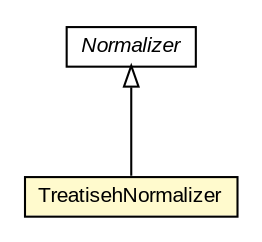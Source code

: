 #!/usr/local/bin/dot
#
# Class diagram 
# Generated by UMLGraph version R5_6-24-gf6e263 (http://www.umlgraph.org/)
#

digraph G {
	edge [fontname="arial",fontsize=10,labelfontname="arial",labelfontsize=10];
	node [fontname="arial",fontsize=10,shape=plaintext];
	nodesep=0.25;
	ranksep=0.5;
	// edu.arizona.biosemantics.semanticmarkup.ling.normalize.lib.TreatisehNormalizer
	c141880 [label=<<table title="edu.arizona.biosemantics.semanticmarkup.ling.normalize.lib.TreatisehNormalizer" border="0" cellborder="1" cellspacing="0" cellpadding="2" port="p" bgcolor="lemonChiffon" href="./TreatisehNormalizer.html">
		<tr><td><table border="0" cellspacing="0" cellpadding="1">
<tr><td align="center" balign="center"> TreatisehNormalizer </td></tr>
		</table></td></tr>
		</table>>, URL="./TreatisehNormalizer.html", fontname="arial", fontcolor="black", fontsize=10.0];
	// edu.arizona.biosemantics.semanticmarkup.ling.normalize.lib.Normalizer
	c141884 [label=<<table title="edu.arizona.biosemantics.semanticmarkup.ling.normalize.lib.Normalizer" border="0" cellborder="1" cellspacing="0" cellpadding="2" port="p" href="./Normalizer.html">
		<tr><td><table border="0" cellspacing="0" cellpadding="1">
<tr><td align="center" balign="center"><font face="arial italic"> Normalizer </font></td></tr>
		</table></td></tr>
		</table>>, URL="./Normalizer.html", fontname="arial", fontcolor="black", fontsize=10.0];
	//edu.arizona.biosemantics.semanticmarkup.ling.normalize.lib.TreatisehNormalizer extends edu.arizona.biosemantics.semanticmarkup.ling.normalize.lib.Normalizer
	c141884:p -> c141880:p [dir=back,arrowtail=empty];
}

